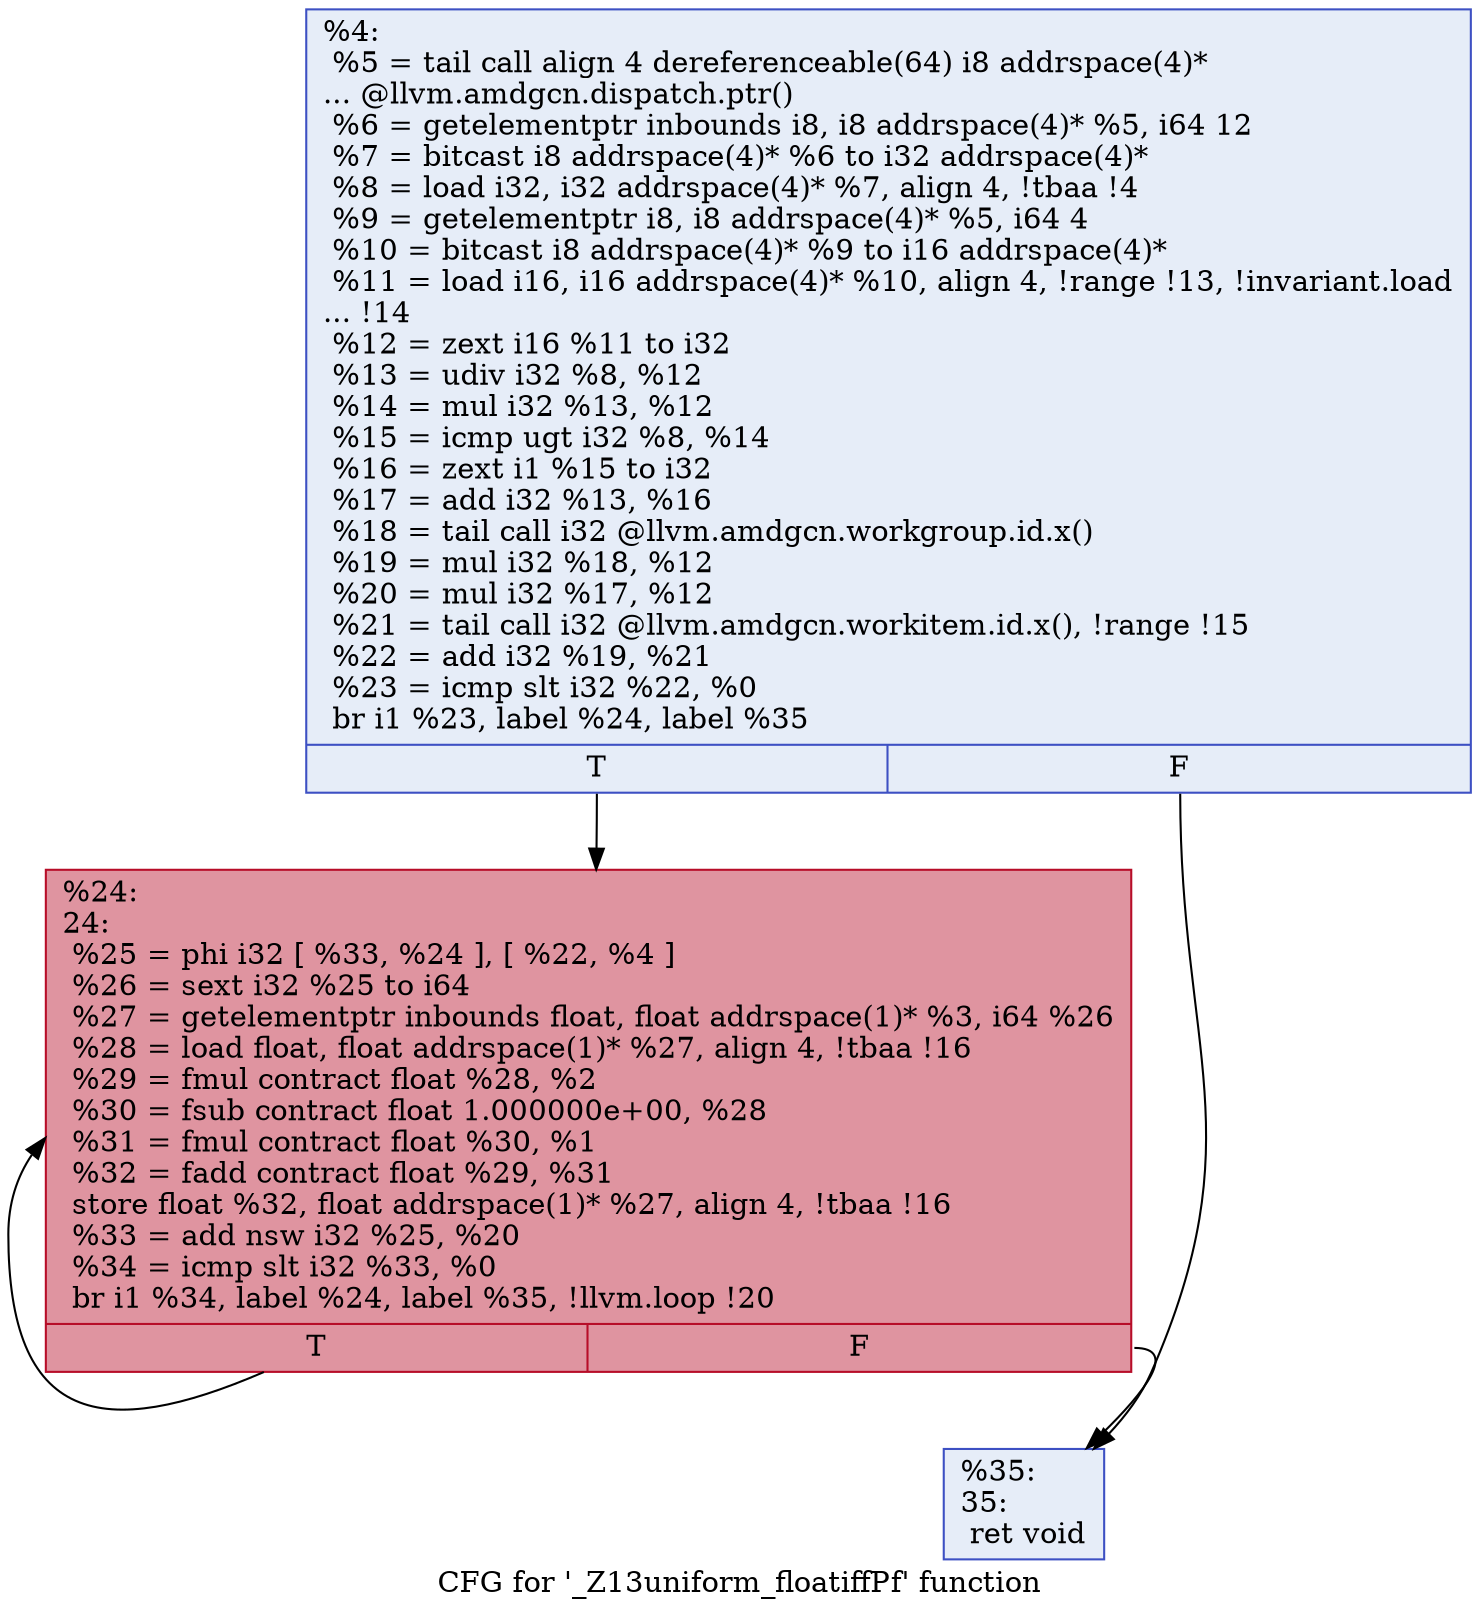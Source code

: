digraph "CFG for '_Z13uniform_floatiffPf' function" {
	label="CFG for '_Z13uniform_floatiffPf' function";

	Node0x4bb1410 [shape=record,color="#3d50c3ff", style=filled, fillcolor="#c7d7f070",label="{%4:\l  %5 = tail call align 4 dereferenceable(64) i8 addrspace(4)*\l... @llvm.amdgcn.dispatch.ptr()\l  %6 = getelementptr inbounds i8, i8 addrspace(4)* %5, i64 12\l  %7 = bitcast i8 addrspace(4)* %6 to i32 addrspace(4)*\l  %8 = load i32, i32 addrspace(4)* %7, align 4, !tbaa !4\l  %9 = getelementptr i8, i8 addrspace(4)* %5, i64 4\l  %10 = bitcast i8 addrspace(4)* %9 to i16 addrspace(4)*\l  %11 = load i16, i16 addrspace(4)* %10, align 4, !range !13, !invariant.load\l... !14\l  %12 = zext i16 %11 to i32\l  %13 = udiv i32 %8, %12\l  %14 = mul i32 %13, %12\l  %15 = icmp ugt i32 %8, %14\l  %16 = zext i1 %15 to i32\l  %17 = add i32 %13, %16\l  %18 = tail call i32 @llvm.amdgcn.workgroup.id.x()\l  %19 = mul i32 %18, %12\l  %20 = mul i32 %17, %12\l  %21 = tail call i32 @llvm.amdgcn.workitem.id.x(), !range !15\l  %22 = add i32 %19, %21\l  %23 = icmp slt i32 %22, %0\l  br i1 %23, label %24, label %35\l|{<s0>T|<s1>F}}"];
	Node0x4bb1410:s0 -> Node0x4bb39a0;
	Node0x4bb1410:s1 -> Node0x4bb3a30;
	Node0x4bb39a0 [shape=record,color="#b70d28ff", style=filled, fillcolor="#b70d2870",label="{%24:\l24:                                               \l  %25 = phi i32 [ %33, %24 ], [ %22, %4 ]\l  %26 = sext i32 %25 to i64\l  %27 = getelementptr inbounds float, float addrspace(1)* %3, i64 %26\l  %28 = load float, float addrspace(1)* %27, align 4, !tbaa !16\l  %29 = fmul contract float %28, %2\l  %30 = fsub contract float 1.000000e+00, %28\l  %31 = fmul contract float %30, %1\l  %32 = fadd contract float %29, %31\l  store float %32, float addrspace(1)* %27, align 4, !tbaa !16\l  %33 = add nsw i32 %25, %20\l  %34 = icmp slt i32 %33, %0\l  br i1 %34, label %24, label %35, !llvm.loop !20\l|{<s0>T|<s1>F}}"];
	Node0x4bb39a0:s0 -> Node0x4bb39a0;
	Node0x4bb39a0:s1 -> Node0x4bb3a30;
	Node0x4bb3a30 [shape=record,color="#3d50c3ff", style=filled, fillcolor="#c7d7f070",label="{%35:\l35:                                               \l  ret void\l}"];
}
